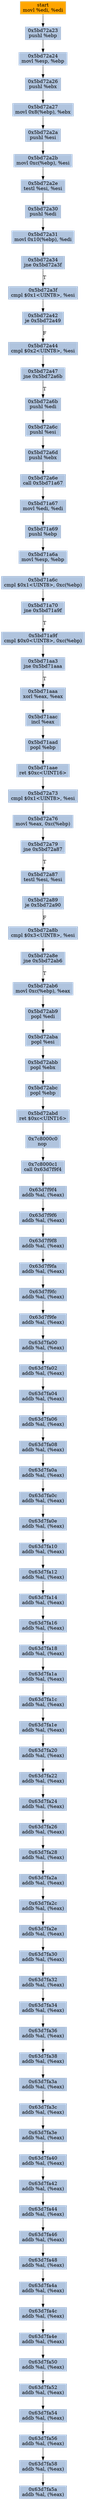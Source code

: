 digraph G {
node[shape=rectangle,style=filled,fillcolor=lightsteelblue,color=lightsteelblue]
bgcolor="transparent"
a0x5bd72a21movl_edi_edi[label="start\nmovl %edi, %edi",color="lightgrey",fillcolor="orange"];
a0x5bd72a23pushl_ebp[label="0x5bd72a23\npushl %ebp"];
a0x5bd72a24movl_esp_ebp[label="0x5bd72a24\nmovl %esp, %ebp"];
a0x5bd72a26pushl_ebx[label="0x5bd72a26\npushl %ebx"];
a0x5bd72a27movl_0x8ebp__ebx[label="0x5bd72a27\nmovl 0x8(%ebp), %ebx"];
a0x5bd72a2apushl_esi[label="0x5bd72a2a\npushl %esi"];
a0x5bd72a2bmovl_0xcebp__esi[label="0x5bd72a2b\nmovl 0xc(%ebp), %esi"];
a0x5bd72a2etestl_esi_esi[label="0x5bd72a2e\ntestl %esi, %esi"];
a0x5bd72a30pushl_edi[label="0x5bd72a30\npushl %edi"];
a0x5bd72a31movl_0x10ebp__edi[label="0x5bd72a31\nmovl 0x10(%ebp), %edi"];
a0x5bd72a34jne_0x5bd72a3f[label="0x5bd72a34\njne 0x5bd72a3f"];
a0x5bd72a3fcmpl_0x1UINT8_esi[label="0x5bd72a3f\ncmpl $0x1<UINT8>, %esi"];
a0x5bd72a42je_0x5bd72a49[label="0x5bd72a42\nje 0x5bd72a49"];
a0x5bd72a44cmpl_0x2UINT8_esi[label="0x5bd72a44\ncmpl $0x2<UINT8>, %esi"];
a0x5bd72a47jne_0x5bd72a6b[label="0x5bd72a47\njne 0x5bd72a6b"];
a0x5bd72a6bpushl_edi[label="0x5bd72a6b\npushl %edi"];
a0x5bd72a6cpushl_esi[label="0x5bd72a6c\npushl %esi"];
a0x5bd72a6dpushl_ebx[label="0x5bd72a6d\npushl %ebx"];
a0x5bd72a6ecall_0x5bd71a67[label="0x5bd72a6e\ncall 0x5bd71a67"];
a0x5bd71a67movl_edi_edi[label="0x5bd71a67\nmovl %edi, %edi"];
a0x5bd71a69pushl_ebp[label="0x5bd71a69\npushl %ebp"];
a0x5bd71a6amovl_esp_ebp[label="0x5bd71a6a\nmovl %esp, %ebp"];
a0x5bd71a6ccmpl_0x1UINT8_0xcebp_[label="0x5bd71a6c\ncmpl $0x1<UINT8>, 0xc(%ebp)"];
a0x5bd71a70jne_0x5bd71a9f[label="0x5bd71a70\njne 0x5bd71a9f"];
a0x5bd71a9fcmpl_0x0UINT8_0xcebp_[label="0x5bd71a9f\ncmpl $0x0<UINT8>, 0xc(%ebp)"];
a0x5bd71aa3jne_0x5bd71aaa[label="0x5bd71aa3\njne 0x5bd71aaa"];
a0x5bd71aaaxorl_eax_eax[label="0x5bd71aaa\nxorl %eax, %eax"];
a0x5bd71aacincl_eax[label="0x5bd71aac\nincl %eax"];
a0x5bd71aadpopl_ebp[label="0x5bd71aad\npopl %ebp"];
a0x5bd71aaeret_0xcUINT16[label="0x5bd71aae\nret $0xc<UINT16>"];
a0x5bd72a73cmpl_0x1UINT8_esi[label="0x5bd72a73\ncmpl $0x1<UINT8>, %esi"];
a0x5bd72a76movl_eax_0xcebp_[label="0x5bd72a76\nmovl %eax, 0xc(%ebp)"];
a0x5bd72a79jne_0x5bd72a87[label="0x5bd72a79\njne 0x5bd72a87"];
a0x5bd72a87testl_esi_esi[label="0x5bd72a87\ntestl %esi, %esi"];
a0x5bd72a89je_0x5bd72a90[label="0x5bd72a89\nje 0x5bd72a90"];
a0x5bd72a8bcmpl_0x3UINT8_esi[label="0x5bd72a8b\ncmpl $0x3<UINT8>, %esi"];
a0x5bd72a8ejne_0x5bd72ab6[label="0x5bd72a8e\njne 0x5bd72ab6"];
a0x5bd72ab6movl_0xcebp__eax[label="0x5bd72ab6\nmovl 0xc(%ebp), %eax"];
a0x5bd72ab9popl_edi[label="0x5bd72ab9\npopl %edi"];
a0x5bd72abapopl_esi[label="0x5bd72aba\npopl %esi"];
a0x5bd72abbpopl_ebx[label="0x5bd72abb\npopl %ebx"];
a0x5bd72abcpopl_ebp[label="0x5bd72abc\npopl %ebp"];
a0x5bd72abdret_0xcUINT16[label="0x5bd72abd\nret $0xc<UINT16>"];
a0x7c8000c0nop_[label="0x7c8000c0\nnop "];
a0x7c8000c1call_0x63d7f9f4[label="0x7c8000c1\ncall 0x63d7f9f4"];
a0x63d7f9f4addb_al_eax_[label="0x63d7f9f4\naddb %al, (%eax)"];
a0x63d7f9f6addb_al_eax_[label="0x63d7f9f6\naddb %al, (%eax)"];
a0x63d7f9f8addb_al_eax_[label="0x63d7f9f8\naddb %al, (%eax)"];
a0x63d7f9faaddb_al_eax_[label="0x63d7f9fa\naddb %al, (%eax)"];
a0x63d7f9fcaddb_al_eax_[label="0x63d7f9fc\naddb %al, (%eax)"];
a0x63d7f9feaddb_al_eax_[label="0x63d7f9fe\naddb %al, (%eax)"];
a0x63d7fa00addb_al_eax_[label="0x63d7fa00\naddb %al, (%eax)"];
a0x63d7fa02addb_al_eax_[label="0x63d7fa02\naddb %al, (%eax)"];
a0x63d7fa04addb_al_eax_[label="0x63d7fa04\naddb %al, (%eax)"];
a0x63d7fa06addb_al_eax_[label="0x63d7fa06\naddb %al, (%eax)"];
a0x63d7fa08addb_al_eax_[label="0x63d7fa08\naddb %al, (%eax)"];
a0x63d7fa0aaddb_al_eax_[label="0x63d7fa0a\naddb %al, (%eax)"];
a0x63d7fa0caddb_al_eax_[label="0x63d7fa0c\naddb %al, (%eax)"];
a0x63d7fa0eaddb_al_eax_[label="0x63d7fa0e\naddb %al, (%eax)"];
a0x63d7fa10addb_al_eax_[label="0x63d7fa10\naddb %al, (%eax)"];
a0x63d7fa12addb_al_eax_[label="0x63d7fa12\naddb %al, (%eax)"];
a0x63d7fa14addb_al_eax_[label="0x63d7fa14\naddb %al, (%eax)"];
a0x63d7fa16addb_al_eax_[label="0x63d7fa16\naddb %al, (%eax)"];
a0x63d7fa18addb_al_eax_[label="0x63d7fa18\naddb %al, (%eax)"];
a0x63d7fa1aaddb_al_eax_[label="0x63d7fa1a\naddb %al, (%eax)"];
a0x63d7fa1caddb_al_eax_[label="0x63d7fa1c\naddb %al, (%eax)"];
a0x63d7fa1eaddb_al_eax_[label="0x63d7fa1e\naddb %al, (%eax)"];
a0x63d7fa20addb_al_eax_[label="0x63d7fa20\naddb %al, (%eax)"];
a0x63d7fa22addb_al_eax_[label="0x63d7fa22\naddb %al, (%eax)"];
a0x63d7fa24addb_al_eax_[label="0x63d7fa24\naddb %al, (%eax)"];
a0x63d7fa26addb_al_eax_[label="0x63d7fa26\naddb %al, (%eax)"];
a0x63d7fa28addb_al_eax_[label="0x63d7fa28\naddb %al, (%eax)"];
a0x63d7fa2aaddb_al_eax_[label="0x63d7fa2a\naddb %al, (%eax)"];
a0x63d7fa2caddb_al_eax_[label="0x63d7fa2c\naddb %al, (%eax)"];
a0x63d7fa2eaddb_al_eax_[label="0x63d7fa2e\naddb %al, (%eax)"];
a0x63d7fa30addb_al_eax_[label="0x63d7fa30\naddb %al, (%eax)"];
a0x63d7fa32addb_al_eax_[label="0x63d7fa32\naddb %al, (%eax)"];
a0x63d7fa34addb_al_eax_[label="0x63d7fa34\naddb %al, (%eax)"];
a0x63d7fa36addb_al_eax_[label="0x63d7fa36\naddb %al, (%eax)"];
a0x63d7fa38addb_al_eax_[label="0x63d7fa38\naddb %al, (%eax)"];
a0x63d7fa3aaddb_al_eax_[label="0x63d7fa3a\naddb %al, (%eax)"];
a0x63d7fa3caddb_al_eax_[label="0x63d7fa3c\naddb %al, (%eax)"];
a0x63d7fa3eaddb_al_eax_[label="0x63d7fa3e\naddb %al, (%eax)"];
a0x63d7fa40addb_al_eax_[label="0x63d7fa40\naddb %al, (%eax)"];
a0x63d7fa42addb_al_eax_[label="0x63d7fa42\naddb %al, (%eax)"];
a0x63d7fa44addb_al_eax_[label="0x63d7fa44\naddb %al, (%eax)"];
a0x63d7fa46addb_al_eax_[label="0x63d7fa46\naddb %al, (%eax)"];
a0x63d7fa48addb_al_eax_[label="0x63d7fa48\naddb %al, (%eax)"];
a0x63d7fa4aaddb_al_eax_[label="0x63d7fa4a\naddb %al, (%eax)"];
a0x63d7fa4caddb_al_eax_[label="0x63d7fa4c\naddb %al, (%eax)"];
a0x63d7fa4eaddb_al_eax_[label="0x63d7fa4e\naddb %al, (%eax)"];
a0x63d7fa50addb_al_eax_[label="0x63d7fa50\naddb %al, (%eax)"];
a0x63d7fa52addb_al_eax_[label="0x63d7fa52\naddb %al, (%eax)"];
a0x63d7fa54addb_al_eax_[label="0x63d7fa54\naddb %al, (%eax)"];
a0x63d7fa56addb_al_eax_[label="0x63d7fa56\naddb %al, (%eax)"];
a0x63d7fa58addb_al_eax_[label="0x63d7fa58\naddb %al, (%eax)"];
a0x63d7fa5aaddb_al_eax_[label="0x63d7fa5a\naddb %al, (%eax)"];
a0x5bd72a21movl_edi_edi -> a0x5bd72a23pushl_ebp [color="#000000"];
a0x5bd72a23pushl_ebp -> a0x5bd72a24movl_esp_ebp [color="#000000"];
a0x5bd72a24movl_esp_ebp -> a0x5bd72a26pushl_ebx [color="#000000"];
a0x5bd72a26pushl_ebx -> a0x5bd72a27movl_0x8ebp__ebx [color="#000000"];
a0x5bd72a27movl_0x8ebp__ebx -> a0x5bd72a2apushl_esi [color="#000000"];
a0x5bd72a2apushl_esi -> a0x5bd72a2bmovl_0xcebp__esi [color="#000000"];
a0x5bd72a2bmovl_0xcebp__esi -> a0x5bd72a2etestl_esi_esi [color="#000000"];
a0x5bd72a2etestl_esi_esi -> a0x5bd72a30pushl_edi [color="#000000"];
a0x5bd72a30pushl_edi -> a0x5bd72a31movl_0x10ebp__edi [color="#000000"];
a0x5bd72a31movl_0x10ebp__edi -> a0x5bd72a34jne_0x5bd72a3f [color="#000000"];
a0x5bd72a34jne_0x5bd72a3f -> a0x5bd72a3fcmpl_0x1UINT8_esi [color="#000000",label="T"];
a0x5bd72a3fcmpl_0x1UINT8_esi -> a0x5bd72a42je_0x5bd72a49 [color="#000000"];
a0x5bd72a42je_0x5bd72a49 -> a0x5bd72a44cmpl_0x2UINT8_esi [color="#000000",label="F"];
a0x5bd72a44cmpl_0x2UINT8_esi -> a0x5bd72a47jne_0x5bd72a6b [color="#000000"];
a0x5bd72a47jne_0x5bd72a6b -> a0x5bd72a6bpushl_edi [color="#000000",label="T"];
a0x5bd72a6bpushl_edi -> a0x5bd72a6cpushl_esi [color="#000000"];
a0x5bd72a6cpushl_esi -> a0x5bd72a6dpushl_ebx [color="#000000"];
a0x5bd72a6dpushl_ebx -> a0x5bd72a6ecall_0x5bd71a67 [color="#000000"];
a0x5bd72a6ecall_0x5bd71a67 -> a0x5bd71a67movl_edi_edi [color="#000000"];
a0x5bd71a67movl_edi_edi -> a0x5bd71a69pushl_ebp [color="#000000"];
a0x5bd71a69pushl_ebp -> a0x5bd71a6amovl_esp_ebp [color="#000000"];
a0x5bd71a6amovl_esp_ebp -> a0x5bd71a6ccmpl_0x1UINT8_0xcebp_ [color="#000000"];
a0x5bd71a6ccmpl_0x1UINT8_0xcebp_ -> a0x5bd71a70jne_0x5bd71a9f [color="#000000"];
a0x5bd71a70jne_0x5bd71a9f -> a0x5bd71a9fcmpl_0x0UINT8_0xcebp_ [color="#000000",label="T"];
a0x5bd71a9fcmpl_0x0UINT8_0xcebp_ -> a0x5bd71aa3jne_0x5bd71aaa [color="#000000"];
a0x5bd71aa3jne_0x5bd71aaa -> a0x5bd71aaaxorl_eax_eax [color="#000000",label="T"];
a0x5bd71aaaxorl_eax_eax -> a0x5bd71aacincl_eax [color="#000000"];
a0x5bd71aacincl_eax -> a0x5bd71aadpopl_ebp [color="#000000"];
a0x5bd71aadpopl_ebp -> a0x5bd71aaeret_0xcUINT16 [color="#000000"];
a0x5bd71aaeret_0xcUINT16 -> a0x5bd72a73cmpl_0x1UINT8_esi [color="#000000"];
a0x5bd72a73cmpl_0x1UINT8_esi -> a0x5bd72a76movl_eax_0xcebp_ [color="#000000"];
a0x5bd72a76movl_eax_0xcebp_ -> a0x5bd72a79jne_0x5bd72a87 [color="#000000"];
a0x5bd72a79jne_0x5bd72a87 -> a0x5bd72a87testl_esi_esi [color="#000000",label="T"];
a0x5bd72a87testl_esi_esi -> a0x5bd72a89je_0x5bd72a90 [color="#000000"];
a0x5bd72a89je_0x5bd72a90 -> a0x5bd72a8bcmpl_0x3UINT8_esi [color="#000000",label="F"];
a0x5bd72a8bcmpl_0x3UINT8_esi -> a0x5bd72a8ejne_0x5bd72ab6 [color="#000000"];
a0x5bd72a8ejne_0x5bd72ab6 -> a0x5bd72ab6movl_0xcebp__eax [color="#000000",label="T"];
a0x5bd72ab6movl_0xcebp__eax -> a0x5bd72ab9popl_edi [color="#000000"];
a0x5bd72ab9popl_edi -> a0x5bd72abapopl_esi [color="#000000"];
a0x5bd72abapopl_esi -> a0x5bd72abbpopl_ebx [color="#000000"];
a0x5bd72abbpopl_ebx -> a0x5bd72abcpopl_ebp [color="#000000"];
a0x5bd72abcpopl_ebp -> a0x5bd72abdret_0xcUINT16 [color="#000000"];
a0x5bd72abdret_0xcUINT16 -> a0x7c8000c0nop_ [color="#000000"];
a0x7c8000c0nop_ -> a0x7c8000c1call_0x63d7f9f4 [color="#000000"];
a0x7c8000c1call_0x63d7f9f4 -> a0x63d7f9f4addb_al_eax_ [color="#000000"];
a0x63d7f9f4addb_al_eax_ -> a0x63d7f9f6addb_al_eax_ [color="#000000"];
a0x63d7f9f6addb_al_eax_ -> a0x63d7f9f8addb_al_eax_ [color="#000000"];
a0x63d7f9f8addb_al_eax_ -> a0x63d7f9faaddb_al_eax_ [color="#000000"];
a0x63d7f9faaddb_al_eax_ -> a0x63d7f9fcaddb_al_eax_ [color="#000000"];
a0x63d7f9fcaddb_al_eax_ -> a0x63d7f9feaddb_al_eax_ [color="#000000"];
a0x63d7f9feaddb_al_eax_ -> a0x63d7fa00addb_al_eax_ [color="#000000"];
a0x63d7fa00addb_al_eax_ -> a0x63d7fa02addb_al_eax_ [color="#000000"];
a0x63d7fa02addb_al_eax_ -> a0x63d7fa04addb_al_eax_ [color="#000000"];
a0x63d7fa04addb_al_eax_ -> a0x63d7fa06addb_al_eax_ [color="#000000"];
a0x63d7fa06addb_al_eax_ -> a0x63d7fa08addb_al_eax_ [color="#000000"];
a0x63d7fa08addb_al_eax_ -> a0x63d7fa0aaddb_al_eax_ [color="#000000"];
a0x63d7fa0aaddb_al_eax_ -> a0x63d7fa0caddb_al_eax_ [color="#000000"];
a0x63d7fa0caddb_al_eax_ -> a0x63d7fa0eaddb_al_eax_ [color="#000000"];
a0x63d7fa0eaddb_al_eax_ -> a0x63d7fa10addb_al_eax_ [color="#000000"];
a0x63d7fa10addb_al_eax_ -> a0x63d7fa12addb_al_eax_ [color="#000000"];
a0x63d7fa12addb_al_eax_ -> a0x63d7fa14addb_al_eax_ [color="#000000"];
a0x63d7fa14addb_al_eax_ -> a0x63d7fa16addb_al_eax_ [color="#000000"];
a0x63d7fa16addb_al_eax_ -> a0x63d7fa18addb_al_eax_ [color="#000000"];
a0x63d7fa18addb_al_eax_ -> a0x63d7fa1aaddb_al_eax_ [color="#000000"];
a0x63d7fa1aaddb_al_eax_ -> a0x63d7fa1caddb_al_eax_ [color="#000000"];
a0x63d7fa1caddb_al_eax_ -> a0x63d7fa1eaddb_al_eax_ [color="#000000"];
a0x63d7fa1eaddb_al_eax_ -> a0x63d7fa20addb_al_eax_ [color="#000000"];
a0x63d7fa20addb_al_eax_ -> a0x63d7fa22addb_al_eax_ [color="#000000"];
a0x63d7fa22addb_al_eax_ -> a0x63d7fa24addb_al_eax_ [color="#000000"];
a0x63d7fa24addb_al_eax_ -> a0x63d7fa26addb_al_eax_ [color="#000000"];
a0x63d7fa26addb_al_eax_ -> a0x63d7fa28addb_al_eax_ [color="#000000"];
a0x63d7fa28addb_al_eax_ -> a0x63d7fa2aaddb_al_eax_ [color="#000000"];
a0x63d7fa2aaddb_al_eax_ -> a0x63d7fa2caddb_al_eax_ [color="#000000"];
a0x63d7fa2caddb_al_eax_ -> a0x63d7fa2eaddb_al_eax_ [color="#000000"];
a0x63d7fa2eaddb_al_eax_ -> a0x63d7fa30addb_al_eax_ [color="#000000"];
a0x63d7fa30addb_al_eax_ -> a0x63d7fa32addb_al_eax_ [color="#000000"];
a0x63d7fa32addb_al_eax_ -> a0x63d7fa34addb_al_eax_ [color="#000000"];
a0x63d7fa34addb_al_eax_ -> a0x63d7fa36addb_al_eax_ [color="#000000"];
a0x63d7fa36addb_al_eax_ -> a0x63d7fa38addb_al_eax_ [color="#000000"];
a0x63d7fa38addb_al_eax_ -> a0x63d7fa3aaddb_al_eax_ [color="#000000"];
a0x63d7fa3aaddb_al_eax_ -> a0x63d7fa3caddb_al_eax_ [color="#000000"];
a0x63d7fa3caddb_al_eax_ -> a0x63d7fa3eaddb_al_eax_ [color="#000000"];
a0x63d7fa3eaddb_al_eax_ -> a0x63d7fa40addb_al_eax_ [color="#000000"];
a0x63d7fa40addb_al_eax_ -> a0x63d7fa42addb_al_eax_ [color="#000000"];
a0x63d7fa42addb_al_eax_ -> a0x63d7fa44addb_al_eax_ [color="#000000"];
a0x63d7fa44addb_al_eax_ -> a0x63d7fa46addb_al_eax_ [color="#000000"];
a0x63d7fa46addb_al_eax_ -> a0x63d7fa48addb_al_eax_ [color="#000000"];
a0x63d7fa48addb_al_eax_ -> a0x63d7fa4aaddb_al_eax_ [color="#000000"];
a0x63d7fa4aaddb_al_eax_ -> a0x63d7fa4caddb_al_eax_ [color="#000000"];
a0x63d7fa4caddb_al_eax_ -> a0x63d7fa4eaddb_al_eax_ [color="#000000"];
a0x63d7fa4eaddb_al_eax_ -> a0x63d7fa50addb_al_eax_ [color="#000000"];
a0x63d7fa50addb_al_eax_ -> a0x63d7fa52addb_al_eax_ [color="#000000"];
a0x63d7fa52addb_al_eax_ -> a0x63d7fa54addb_al_eax_ [color="#000000"];
a0x63d7fa54addb_al_eax_ -> a0x63d7fa56addb_al_eax_ [color="#000000"];
a0x63d7fa56addb_al_eax_ -> a0x63d7fa58addb_al_eax_ [color="#000000"];
a0x63d7fa58addb_al_eax_ -> a0x63d7fa5aaddb_al_eax_ [color="#000000"];
}
